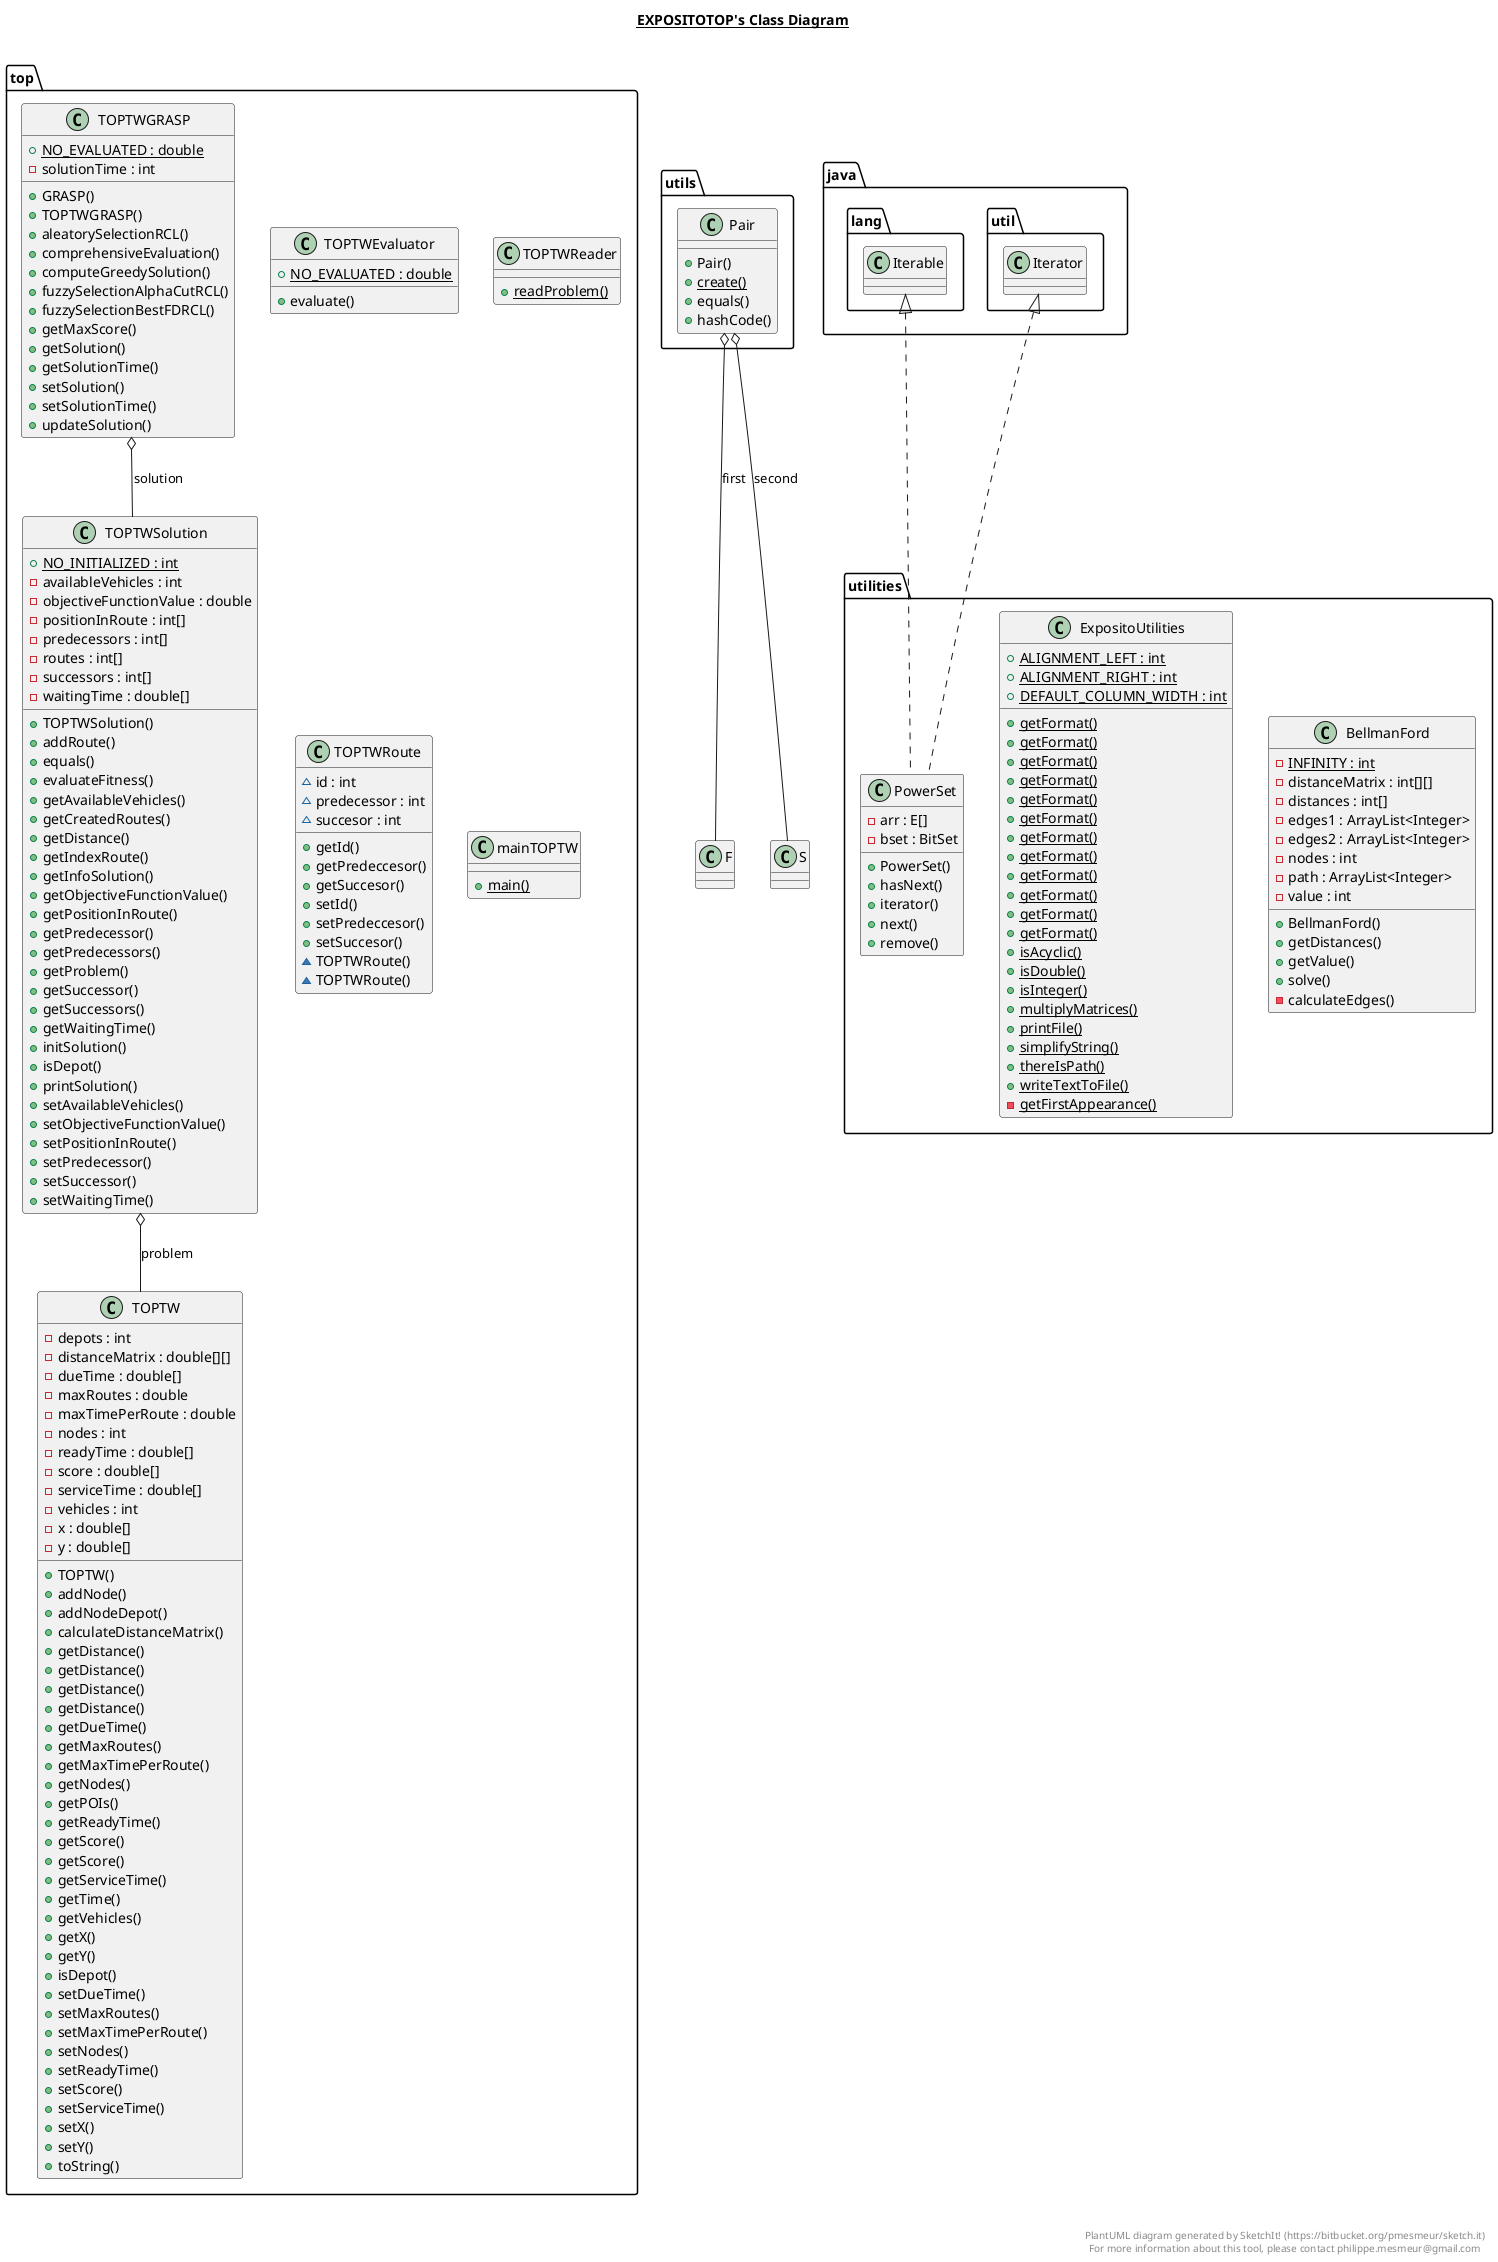 @startuml

title __EXPOSITOTOP's Class Diagram__\n

  namespace top {
    class top.TOPTW {
    - depots : int
            - distanceMatrix : double[][]
            - dueTime : double[]
            - maxRoutes : double
            - maxTimePerRoute : double
            - nodes : int
            - readyTime : double[]
            - score : double[]
            - serviceTime : double[]
            - vehicles : int
            - x : double[]
            - y : double[]
            + TOPTW()
            + addNode()
            + addNodeDepot()
            + calculateDistanceMatrix()
            + getDistance()
            + getDistance()
            + getDistance()
            + getDistance()
            + getDueTime()
            + getMaxRoutes()
            + getMaxTimePerRoute()
            + getNodes()
            + getPOIs()
            + getReadyTime()
            + getScore()
            + getScore()
            + getServiceTime()
            + getTime()
            + getVehicles()
            + getX()
            + getY()
            + isDepot()
            + setDueTime()
            + setMaxRoutes()
            + setMaxTimePerRoute()
            + setNodes()
            + setReadyTime()
            + setScore()
            + setServiceTime()
            + setX()
            + setY()
            + toString()
    }
  }
  

  namespace top {
    class top.TOPTWEvaluator {
    {static} + NO_EVALUATED : double
            + evaluate()
    }
  }
  

  namespace top {
    class top.TOPTWGRASP {
    {static} + NO_EVALUATED : double
            - solutionTime : int
            + GRASP()
            + TOPTWGRASP()
            + aleatorySelectionRCL()
            + comprehensiveEvaluation()
            + computeGreedySolution()
            + fuzzySelectionAlphaCutRCL()
            + fuzzySelectionBestFDRCL()
            + getMaxScore()
            + getSolution()
            + getSolutionTime()
            + setSolution()
            + setSolutionTime()
            + updateSolution()
    }
  }
  

  namespace top {
    class top.TOPTWReader {
    {static} + readProblem()
    }
  }
  

  namespace top {
    class top.TOPTWRoute {
    ~ id : int
            ~ predecessor : int
            ~ succesor : int
            + getId()
            + getPredeccesor()
            + getSuccesor()
            + setId()
            + setPredeccesor()
            + setSuccesor()
            ~ TOPTWRoute()
            ~ TOPTWRoute()
    }
  }
  

  namespace top {
    class top.TOPTWSolution {
    {static} + NO_INITIALIZED : int
            - availableVehicles : int
            - objectiveFunctionValue : double
            - positionInRoute : int[]
            - predecessors : int[]
            - routes : int[]
            - successors : int[]
            - waitingTime : double[]
            + TOPTWSolution()
            + addRoute()
            + equals()
            + evaluateFitness()
            + getAvailableVehicles()
            + getCreatedRoutes()
            + getDistance()
            + getIndexRoute()
            + getInfoSolution()
            + getObjectiveFunctionValue()
            + getPositionInRoute()
            + getPredecessor()
            + getPredecessors()
            + getProblem()
            + getSuccessor()
            + getSuccessors()
            + getWaitingTime()
            + initSolution()
            + isDepot()
            + printSolution()
            + setAvailableVehicles()
            + setObjectiveFunctionValue()
            + setPositionInRoute()
            + setPredecessor()
            + setSuccessor()
            + setWaitingTime()
    }
  }
  

  namespace top {
    class top.mainTOPTW {
     {static} + main()
    }
  }
  

  namespace utilities {
    class utilities.BellmanFord {
    {static} - INFINITY : int
            - distanceMatrix : int[][]
            - distances : int[]
            - edges1 : ArrayList<Integer>
            - edges2 : ArrayList<Integer>
            - nodes : int
            - path : ArrayList<Integer>
            - value : int
            + BellmanFord()
            + getDistances()
            + getValue()
            + solve()
            - calculateEdges()
    }
  }
  

  namespace utilities {
    class utilities.ExpositoUtilities {
    {static} + ALIGNMENT_LEFT : int
            {static} + ALIGNMENT_RIGHT : int
            {static} + DEFAULT_COLUMN_WIDTH : int
            {static} + getFormat()
            {static} + getFormat()
            {static} + getFormat()
            {static} + getFormat()
            {static} + getFormat()
            {static} + getFormat()
            {static} + getFormat()
            {static} + getFormat()
            {static} + getFormat()
            {static} + getFormat()
            {static} + getFormat()
            {static} + getFormat()
            {static} + isAcyclic()
            {static} + isDouble()
            {static} + isInteger()
            {static} + multiplyMatrices()
            {static} + printFile()
            {static} + simplifyString()
            {static} + thereIsPath()
            {static} + writeTextToFile()
            {static} - getFirstAppearance()
    }
  }
  

  namespace utilities {
    class utilities.PowerSet {
    - arr : E[]
            - bset : BitSet
            + PowerSet()
            + hasNext()
            + iterator()
            + next()
            + remove()
    }
  }
  

  namespace utils {
    class utils.Pair {
    + Pair()
            {static} + create()
            + equals()
            + hashCode()
    }
  }
  

  top.TOPTWGRASP o-- top.TOPTWSolution : solution
  top.TOPTWSolution o-- top.TOPTW : problem
  utilities.PowerSet .up.|> java.lang.Iterable
  utilities.PowerSet .up.|> java.util.Iterator
  utils.Pair o-- F : first
  utils.Pair o-- S : second


right footer


PlantUML diagram generated by SketchIt! (https://bitbucket.org/pmesmeur/sketch.it)
For more information about this tool, please contact philippe.mesmeur@gmail.com
endfooter

@enduml
